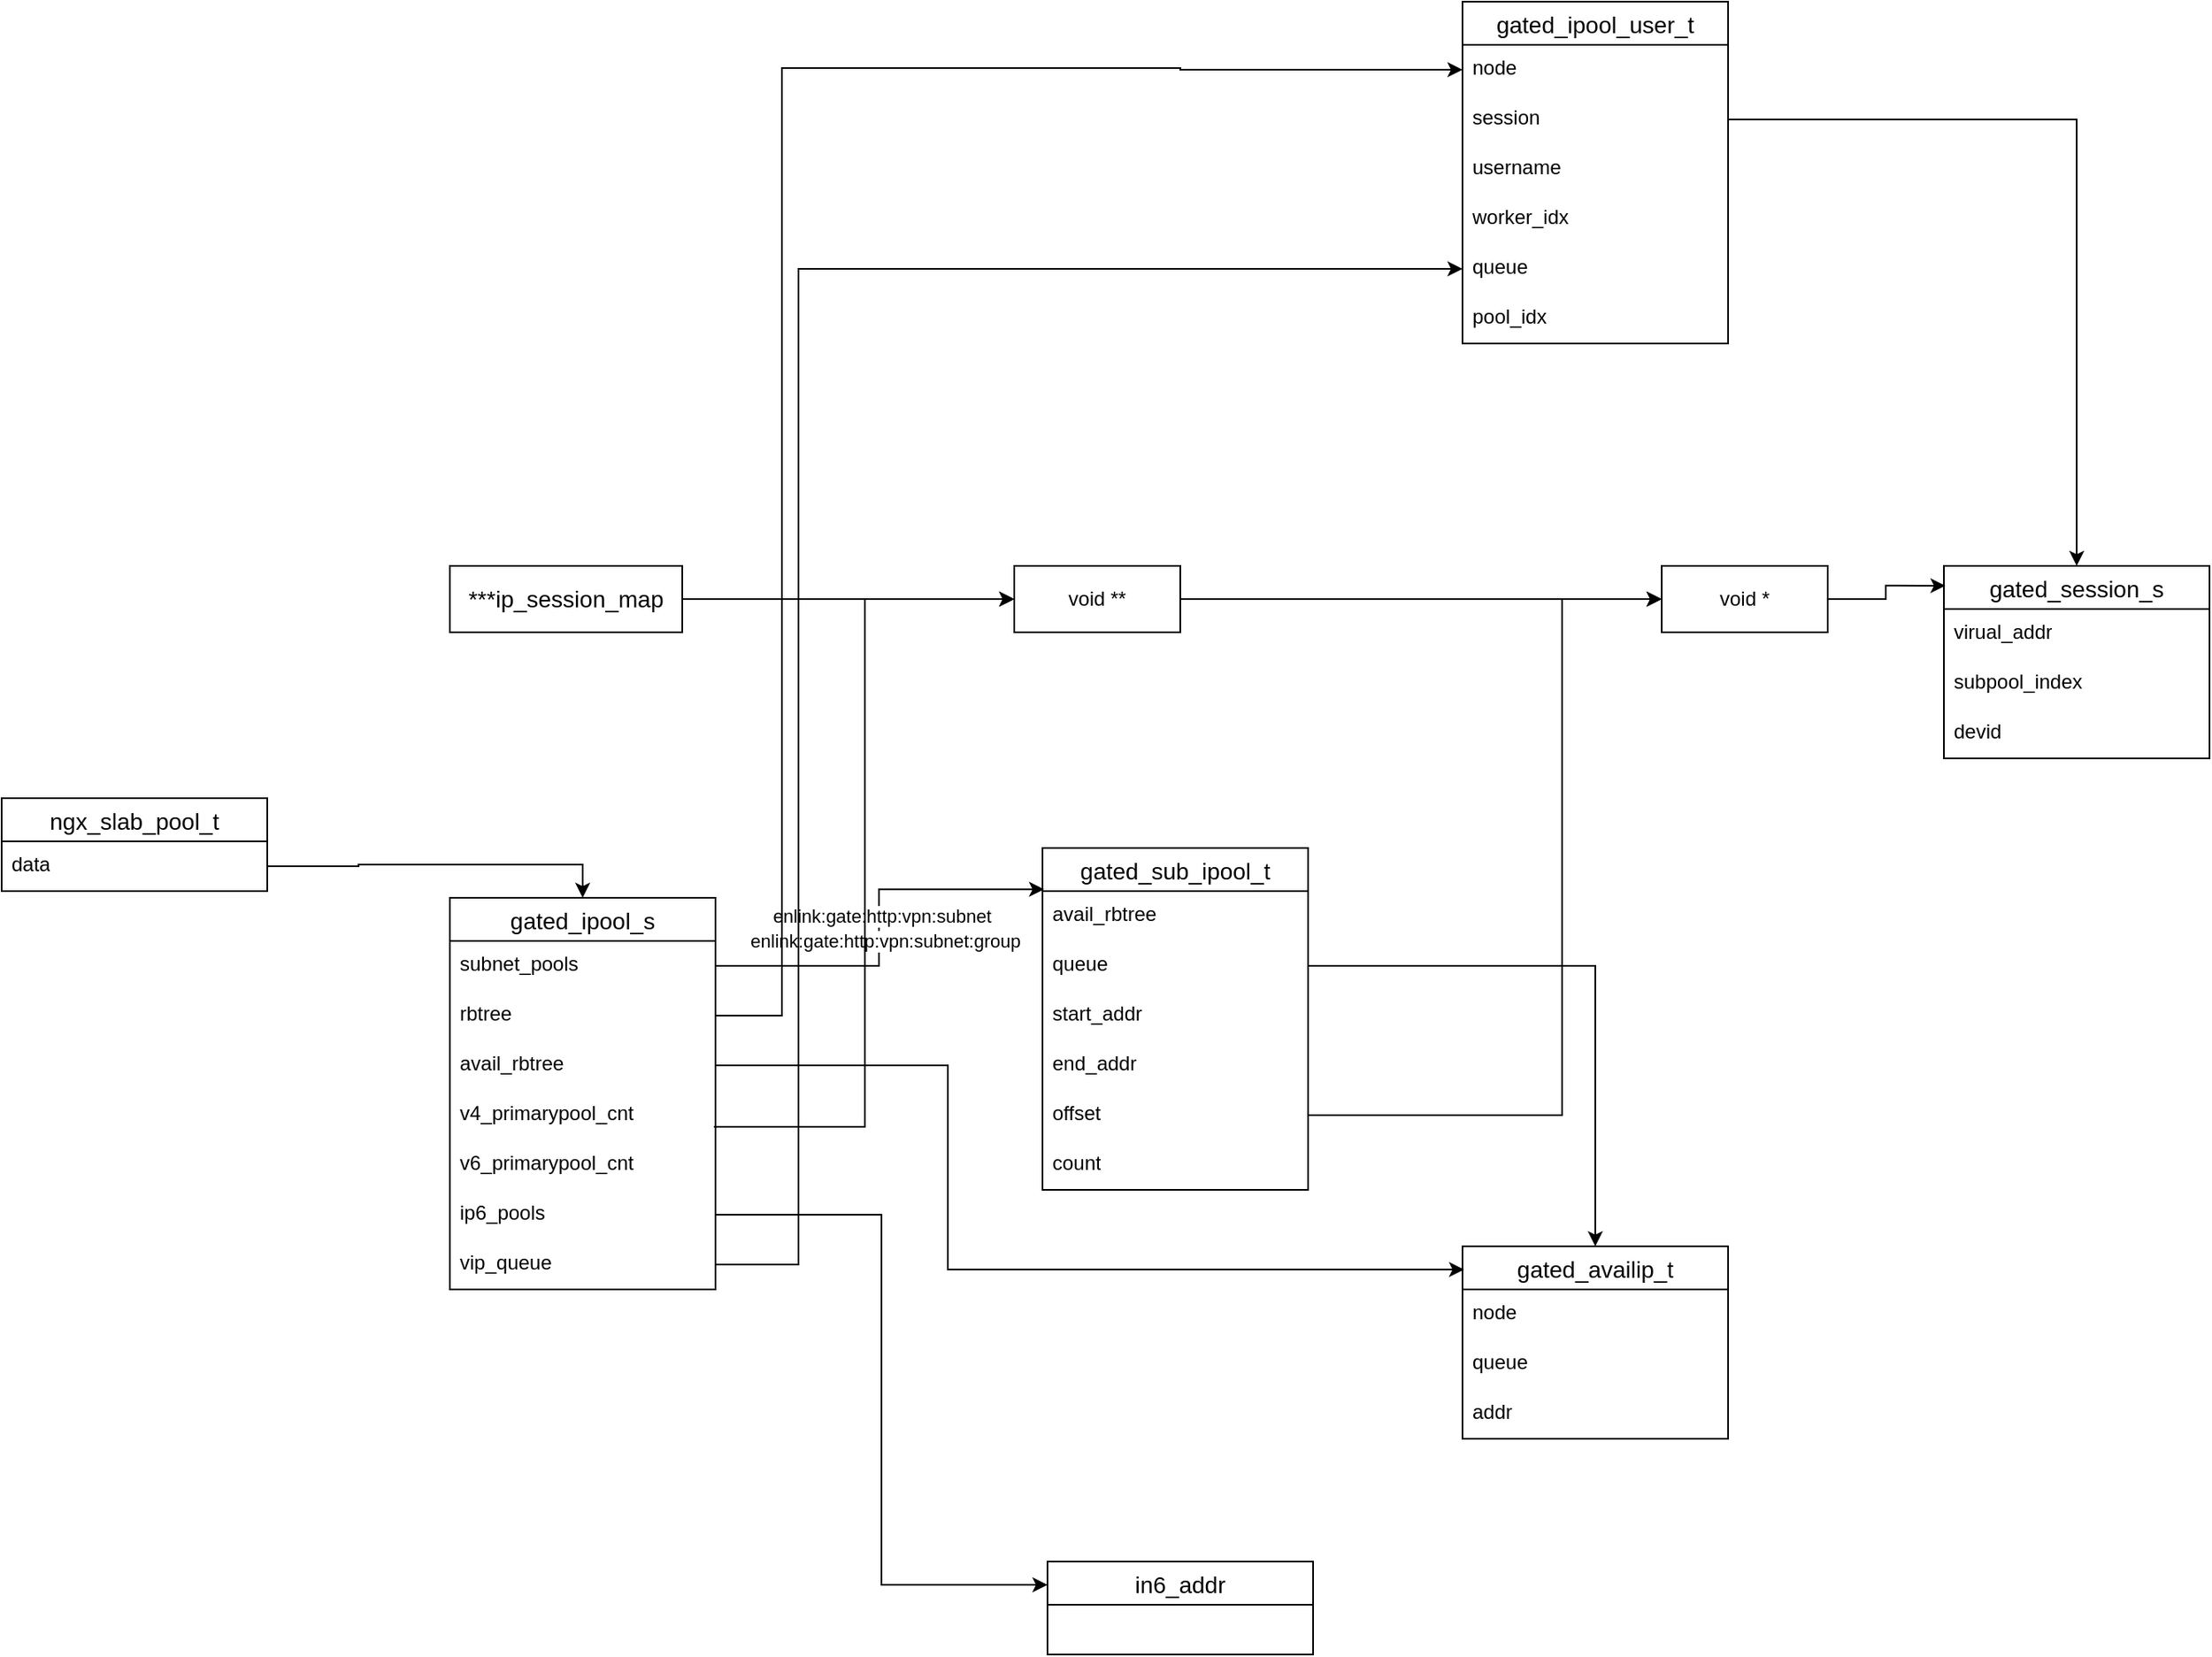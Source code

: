 <mxfile version="24.7.17">
  <diagram name="第 1 页" id="hxwQuhTdLq9RxRS_4-QQ">
    <mxGraphModel dx="1434" dy="1907" grid="1" gridSize="10" guides="1" tooltips="1" connect="1" arrows="1" fold="1" page="1" pageScale="1" pageWidth="827" pageHeight="1169" math="0" shadow="0">
      <root>
        <mxCell id="0" />
        <mxCell id="1" parent="0" />
        <mxCell id="ahFYld43kp6xVh79h3Dh-58" value="gated_session_s" style="swimlane;fontStyle=0;childLayout=stackLayout;horizontal=1;startSize=26;horizontalStack=0;resizeParent=1;resizeParentMax=0;resizeLast=0;collapsible=1;marginBottom=0;align=center;fontSize=14;" vertex="1" parent="1">
          <mxGeometry x="1220" y="40" width="160" height="116" as="geometry" />
        </mxCell>
        <mxCell id="ahFYld43kp6xVh79h3Dh-59" value="virual_addr" style="text;strokeColor=none;fillColor=none;spacingLeft=4;spacingRight=4;overflow=hidden;rotatable=0;points=[[0,0.5],[1,0.5]];portConstraint=eastwest;fontSize=12;whiteSpace=wrap;html=1;" vertex="1" parent="ahFYld43kp6xVh79h3Dh-58">
          <mxGeometry y="26" width="160" height="30" as="geometry" />
        </mxCell>
        <mxCell id="ahFYld43kp6xVh79h3Dh-60" value="subpool_index" style="text;strokeColor=none;fillColor=none;spacingLeft=4;spacingRight=4;overflow=hidden;rotatable=0;points=[[0,0.5],[1,0.5]];portConstraint=eastwest;fontSize=12;whiteSpace=wrap;html=1;" vertex="1" parent="ahFYld43kp6xVh79h3Dh-58">
          <mxGeometry y="56" width="160" height="30" as="geometry" />
        </mxCell>
        <mxCell id="ahFYld43kp6xVh79h3Dh-61" value="devid" style="text;strokeColor=none;fillColor=none;spacingLeft=4;spacingRight=4;overflow=hidden;rotatable=0;points=[[0,0.5],[1,0.5]];portConstraint=eastwest;fontSize=12;whiteSpace=wrap;html=1;" vertex="1" parent="ahFYld43kp6xVh79h3Dh-58">
          <mxGeometry y="86" width="160" height="30" as="geometry" />
        </mxCell>
        <mxCell id="ahFYld43kp6xVh79h3Dh-63" value="ngx_slab_pool_t" style="swimlane;fontStyle=0;childLayout=stackLayout;horizontal=1;startSize=26;horizontalStack=0;resizeParent=1;resizeParentMax=0;resizeLast=0;collapsible=1;marginBottom=0;align=center;fontSize=14;" vertex="1" parent="1">
          <mxGeometry x="50" y="180" width="160" height="56" as="geometry" />
        </mxCell>
        <mxCell id="ahFYld43kp6xVh79h3Dh-64" value="data" style="text;strokeColor=none;fillColor=none;spacingLeft=4;spacingRight=4;overflow=hidden;rotatable=0;points=[[0,0.5],[1,0.5]];portConstraint=eastwest;fontSize=12;whiteSpace=wrap;html=1;" vertex="1" parent="ahFYld43kp6xVh79h3Dh-63">
          <mxGeometry y="26" width="160" height="30" as="geometry" />
        </mxCell>
        <mxCell id="ahFYld43kp6xVh79h3Dh-67" value="gated_ipool_s" style="swimlane;fontStyle=0;childLayout=stackLayout;horizontal=1;startSize=26;horizontalStack=0;resizeParent=1;resizeParentMax=0;resizeLast=0;collapsible=1;marginBottom=0;align=center;fontSize=14;" vertex="1" parent="1">
          <mxGeometry x="320" y="240" width="160" height="236" as="geometry" />
        </mxCell>
        <mxCell id="ahFYld43kp6xVh79h3Dh-68" value="subnet_pools" style="text;strokeColor=none;fillColor=none;spacingLeft=4;spacingRight=4;overflow=hidden;rotatable=0;points=[[0,0.5],[1,0.5]];portConstraint=eastwest;fontSize=12;whiteSpace=wrap;html=1;" vertex="1" parent="ahFYld43kp6xVh79h3Dh-67">
          <mxGeometry y="26" width="160" height="30" as="geometry" />
        </mxCell>
        <mxCell id="ahFYld43kp6xVh79h3Dh-69" value="rbtree" style="text;strokeColor=none;fillColor=none;spacingLeft=4;spacingRight=4;overflow=hidden;rotatable=0;points=[[0,0.5],[1,0.5]];portConstraint=eastwest;fontSize=12;whiteSpace=wrap;html=1;" vertex="1" parent="ahFYld43kp6xVh79h3Dh-67">
          <mxGeometry y="56" width="160" height="30" as="geometry" />
        </mxCell>
        <mxCell id="ahFYld43kp6xVh79h3Dh-70" value="avail_rbtree" style="text;strokeColor=none;fillColor=none;spacingLeft=4;spacingRight=4;overflow=hidden;rotatable=0;points=[[0,0.5],[1,0.5]];portConstraint=eastwest;fontSize=12;whiteSpace=wrap;html=1;" vertex="1" parent="ahFYld43kp6xVh79h3Dh-67">
          <mxGeometry y="86" width="160" height="30" as="geometry" />
        </mxCell>
        <mxCell id="ahFYld43kp6xVh79h3Dh-71" value="v4_primarypool_cnt" style="text;strokeColor=none;fillColor=none;spacingLeft=4;spacingRight=4;overflow=hidden;rotatable=0;points=[[0,0.5],[1,0.5]];portConstraint=eastwest;fontSize=12;whiteSpace=wrap;html=1;" vertex="1" parent="ahFYld43kp6xVh79h3Dh-67">
          <mxGeometry y="116" width="160" height="30" as="geometry" />
        </mxCell>
        <mxCell id="ahFYld43kp6xVh79h3Dh-72" value="v6_primarypool_cnt" style="text;strokeColor=none;fillColor=none;spacingLeft=4;spacingRight=4;overflow=hidden;rotatable=0;points=[[0,0.5],[1,0.5]];portConstraint=eastwest;fontSize=12;whiteSpace=wrap;html=1;" vertex="1" parent="ahFYld43kp6xVh79h3Dh-67">
          <mxGeometry y="146" width="160" height="30" as="geometry" />
        </mxCell>
        <mxCell id="ahFYld43kp6xVh79h3Dh-73" value="ip6_pools" style="text;strokeColor=none;fillColor=none;spacingLeft=4;spacingRight=4;overflow=hidden;rotatable=0;points=[[0,0.5],[1,0.5]];portConstraint=eastwest;fontSize=12;whiteSpace=wrap;html=1;" vertex="1" parent="ahFYld43kp6xVh79h3Dh-67">
          <mxGeometry y="176" width="160" height="30" as="geometry" />
        </mxCell>
        <mxCell id="ahFYld43kp6xVh79h3Dh-74" value="vip_queue" style="text;strokeColor=none;fillColor=none;spacingLeft=4;spacingRight=4;overflow=hidden;rotatable=0;points=[[0,0.5],[1,0.5]];portConstraint=eastwest;fontSize=12;whiteSpace=wrap;html=1;" vertex="1" parent="ahFYld43kp6xVh79h3Dh-67">
          <mxGeometry y="206" width="160" height="30" as="geometry" />
        </mxCell>
        <mxCell id="ahFYld43kp6xVh79h3Dh-75" value="" style="edgeStyle=orthogonalEdgeStyle;rounded=0;orthogonalLoop=1;jettySize=auto;html=1;entryX=0.5;entryY=0;entryDx=0;entryDy=0;" edge="1" parent="1" source="ahFYld43kp6xVh79h3Dh-64" target="ahFYld43kp6xVh79h3Dh-67">
          <mxGeometry relative="1" as="geometry" />
        </mxCell>
        <mxCell id="ahFYld43kp6xVh79h3Dh-76" value="gated_sub_ipool_t" style="swimlane;fontStyle=0;childLayout=stackLayout;horizontal=1;startSize=26;horizontalStack=0;resizeParent=1;resizeParentMax=0;resizeLast=0;collapsible=1;marginBottom=0;align=center;fontSize=14;" vertex="1" parent="1">
          <mxGeometry x="677" y="210" width="160" height="206" as="geometry" />
        </mxCell>
        <mxCell id="ahFYld43kp6xVh79h3Dh-77" value="avail_rbtree" style="text;strokeColor=none;fillColor=none;spacingLeft=4;spacingRight=4;overflow=hidden;rotatable=0;points=[[0,0.5],[1,0.5]];portConstraint=eastwest;fontSize=12;whiteSpace=wrap;html=1;" vertex="1" parent="ahFYld43kp6xVh79h3Dh-76">
          <mxGeometry y="26" width="160" height="30" as="geometry" />
        </mxCell>
        <mxCell id="ahFYld43kp6xVh79h3Dh-78" value="queue" style="text;strokeColor=none;fillColor=none;spacingLeft=4;spacingRight=4;overflow=hidden;rotatable=0;points=[[0,0.5],[1,0.5]];portConstraint=eastwest;fontSize=12;whiteSpace=wrap;html=1;" vertex="1" parent="ahFYld43kp6xVh79h3Dh-76">
          <mxGeometry y="56" width="160" height="30" as="geometry" />
        </mxCell>
        <mxCell id="ahFYld43kp6xVh79h3Dh-79" value="start_addr" style="text;strokeColor=none;fillColor=none;spacingLeft=4;spacingRight=4;overflow=hidden;rotatable=0;points=[[0,0.5],[1,0.5]];portConstraint=eastwest;fontSize=12;whiteSpace=wrap;html=1;" vertex="1" parent="ahFYld43kp6xVh79h3Dh-76">
          <mxGeometry y="86" width="160" height="30" as="geometry" />
        </mxCell>
        <mxCell id="ahFYld43kp6xVh79h3Dh-80" value="end_addr" style="text;strokeColor=none;fillColor=none;spacingLeft=4;spacingRight=4;overflow=hidden;rotatable=0;points=[[0,0.5],[1,0.5]];portConstraint=eastwest;fontSize=12;whiteSpace=wrap;html=1;" vertex="1" parent="ahFYld43kp6xVh79h3Dh-76">
          <mxGeometry y="116" width="160" height="30" as="geometry" />
        </mxCell>
        <mxCell id="ahFYld43kp6xVh79h3Dh-81" value="offset" style="text;strokeColor=none;fillColor=none;spacingLeft=4;spacingRight=4;overflow=hidden;rotatable=0;points=[[0,0.5],[1,0.5]];portConstraint=eastwest;fontSize=12;whiteSpace=wrap;html=1;" vertex="1" parent="ahFYld43kp6xVh79h3Dh-76">
          <mxGeometry y="146" width="160" height="30" as="geometry" />
        </mxCell>
        <mxCell id="ahFYld43kp6xVh79h3Dh-82" value="count" style="text;strokeColor=none;fillColor=none;spacingLeft=4;spacingRight=4;overflow=hidden;rotatable=0;points=[[0,0.5],[1,0.5]];portConstraint=eastwest;fontSize=12;whiteSpace=wrap;html=1;" vertex="1" parent="ahFYld43kp6xVh79h3Dh-76">
          <mxGeometry y="176" width="160" height="30" as="geometry" />
        </mxCell>
        <mxCell id="ahFYld43kp6xVh79h3Dh-83" value="" style="edgeStyle=orthogonalEdgeStyle;rounded=0;orthogonalLoop=1;jettySize=auto;html=1;entryX=0.006;entryY=0.121;entryDx=0;entryDy=0;entryPerimeter=0;" edge="1" parent="1" source="ahFYld43kp6xVh79h3Dh-68" target="ahFYld43kp6xVh79h3Dh-76">
          <mxGeometry relative="1" as="geometry" />
        </mxCell>
        <mxCell id="ahFYld43kp6xVh79h3Dh-84" value="enlink:gate:http:vpn:subnet" style="edgeLabel;html=1;align=center;verticalAlign=middle;resizable=0;points=[];" vertex="1" connectable="0" parent="ahFYld43kp6xVh79h3Dh-83">
          <mxGeometry x="0.051" y="-1" relative="1" as="geometry">
            <mxPoint as="offset" />
          </mxGeometry>
        </mxCell>
        <mxCell id="ahFYld43kp6xVh79h3Dh-85" value="enlink:gate:http:vpn:subnet:group" style="edgeLabel;html=1;align=center;verticalAlign=middle;resizable=0;points=[];" vertex="1" connectable="0" parent="ahFYld43kp6xVh79h3Dh-83">
          <mxGeometry x="-0.067" y="-3" relative="1" as="geometry">
            <mxPoint as="offset" />
          </mxGeometry>
        </mxCell>
        <mxCell id="ahFYld43kp6xVh79h3Dh-86" value="in6_addr" style="swimlane;fontStyle=0;childLayout=stackLayout;horizontal=1;startSize=26;horizontalStack=0;resizeParent=1;resizeParentMax=0;resizeLast=0;collapsible=1;marginBottom=0;align=center;fontSize=14;" vertex="1" parent="1">
          <mxGeometry x="680" y="640" width="160" height="56" as="geometry" />
        </mxCell>
        <mxCell id="ahFYld43kp6xVh79h3Dh-90" value="" style="edgeStyle=orthogonalEdgeStyle;rounded=0;orthogonalLoop=1;jettySize=auto;html=1;entryX=0;entryY=0.25;entryDx=0;entryDy=0;" edge="1" parent="1" source="ahFYld43kp6xVh79h3Dh-73" target="ahFYld43kp6xVh79h3Dh-86">
          <mxGeometry relative="1" as="geometry" />
        </mxCell>
        <mxCell id="ahFYld43kp6xVh79h3Dh-91" value="" style="edgeStyle=orthogonalEdgeStyle;rounded=0;orthogonalLoop=1;jettySize=auto;html=1;" edge="1" parent="1" source="ahFYld43kp6xVh79h3Dh-92" target="ahFYld43kp6xVh79h3Dh-94">
          <mxGeometry relative="1" as="geometry" />
        </mxCell>
        <mxCell id="ahFYld43kp6xVh79h3Dh-92" value="&lt;span style=&quot;font-size: 14px; text-wrap: nowrap;&quot;&gt;***ip_session_map&lt;/span&gt;" style="whiteSpace=wrap;html=1;align=center;" vertex="1" parent="1">
          <mxGeometry x="320" y="40" width="140" height="40" as="geometry" />
        </mxCell>
        <mxCell id="ahFYld43kp6xVh79h3Dh-93" value="" style="edgeStyle=orthogonalEdgeStyle;rounded=0;orthogonalLoop=1;jettySize=auto;html=1;" edge="1" parent="1" source="ahFYld43kp6xVh79h3Dh-94" target="ahFYld43kp6xVh79h3Dh-96">
          <mxGeometry relative="1" as="geometry" />
        </mxCell>
        <mxCell id="ahFYld43kp6xVh79h3Dh-94" value="void **" style="whiteSpace=wrap;html=1;align=center;" vertex="1" parent="1">
          <mxGeometry x="660" y="40" width="100" height="40" as="geometry" />
        </mxCell>
        <mxCell id="ahFYld43kp6xVh79h3Dh-95" value="" style="edgeStyle=orthogonalEdgeStyle;rounded=0;orthogonalLoop=1;jettySize=auto;html=1;entryX=0.006;entryY=0.103;entryDx=0;entryDy=0;entryPerimeter=0;" edge="1" parent="1" source="ahFYld43kp6xVh79h3Dh-96" target="ahFYld43kp6xVh79h3Dh-58">
          <mxGeometry relative="1" as="geometry" />
        </mxCell>
        <mxCell id="ahFYld43kp6xVh79h3Dh-96" value="void *" style="whiteSpace=wrap;html=1;align=center;" vertex="1" parent="1">
          <mxGeometry x="1050" y="40" width="100" height="40" as="geometry" />
        </mxCell>
        <mxCell id="ahFYld43kp6xVh79h3Dh-97" value="" style="edgeStyle=orthogonalEdgeStyle;rounded=0;orthogonalLoop=1;jettySize=auto;html=1;exitX=1;exitY=0.5;exitDx=0;exitDy=0;entryX=0;entryY=0.5;entryDx=0;entryDy=0;" edge="1" parent="1" source="ahFYld43kp6xVh79h3Dh-82" target="ahFYld43kp6xVh79h3Dh-96">
          <mxGeometry relative="1" as="geometry">
            <mxPoint x="500" y="201" as="sourcePoint" />
            <mxPoint x="840" y="30" as="targetPoint" />
            <Array as="points">
              <mxPoint x="990" y="371" />
              <mxPoint x="990" y="60" />
            </Array>
          </mxGeometry>
        </mxCell>
        <mxCell id="ahFYld43kp6xVh79h3Dh-98" value="" style="edgeStyle=orthogonalEdgeStyle;rounded=0;orthogonalLoop=1;jettySize=auto;html=1;entryX=0;entryY=0.5;entryDx=0;entryDy=0;exitX=0.994;exitY=0.733;exitDx=0;exitDy=0;exitPerimeter=0;" edge="1" parent="1" source="ahFYld43kp6xVh79h3Dh-71" target="ahFYld43kp6xVh79h3Dh-94">
          <mxGeometry relative="1" as="geometry">
            <mxPoint x="220" y="231" as="sourcePoint" />
            <mxPoint x="410" y="250" as="targetPoint" />
            <Array as="points">
              <mxPoint x="570" y="378" />
              <mxPoint x="570" y="60" />
            </Array>
          </mxGeometry>
        </mxCell>
        <mxCell id="ahFYld43kp6xVh79h3Dh-99" value="gated_availip_t" style="swimlane;fontStyle=0;childLayout=stackLayout;horizontal=1;startSize=26;horizontalStack=0;resizeParent=1;resizeParentMax=0;resizeLast=0;collapsible=1;marginBottom=0;align=center;fontSize=14;" vertex="1" parent="1">
          <mxGeometry x="930" y="450" width="160" height="116" as="geometry" />
        </mxCell>
        <mxCell id="ahFYld43kp6xVh79h3Dh-100" value="node" style="text;strokeColor=none;fillColor=none;spacingLeft=4;spacingRight=4;overflow=hidden;rotatable=0;points=[[0,0.5],[1,0.5]];portConstraint=eastwest;fontSize=12;whiteSpace=wrap;html=1;" vertex="1" parent="ahFYld43kp6xVh79h3Dh-99">
          <mxGeometry y="26" width="160" height="30" as="geometry" />
        </mxCell>
        <mxCell id="ahFYld43kp6xVh79h3Dh-101" value="queue" style="text;strokeColor=none;fillColor=none;spacingLeft=4;spacingRight=4;overflow=hidden;rotatable=0;points=[[0,0.5],[1,0.5]];portConstraint=eastwest;fontSize=12;whiteSpace=wrap;html=1;" vertex="1" parent="ahFYld43kp6xVh79h3Dh-99">
          <mxGeometry y="56" width="160" height="30" as="geometry" />
        </mxCell>
        <mxCell id="ahFYld43kp6xVh79h3Dh-102" value="addr" style="text;strokeColor=none;fillColor=none;spacingLeft=4;spacingRight=4;overflow=hidden;rotatable=0;points=[[0,0.5],[1,0.5]];portConstraint=eastwest;fontSize=12;whiteSpace=wrap;html=1;" vertex="1" parent="ahFYld43kp6xVh79h3Dh-99">
          <mxGeometry y="86" width="160" height="30" as="geometry" />
        </mxCell>
        <mxCell id="ahFYld43kp6xVh79h3Dh-103" value="" style="edgeStyle=orthogonalEdgeStyle;rounded=0;orthogonalLoop=1;jettySize=auto;html=1;entryX=0.006;entryY=0.121;entryDx=0;entryDy=0;exitX=1;exitY=0.5;exitDx=0;exitDy=0;entryPerimeter=0;" edge="1" parent="1" source="ahFYld43kp6xVh79h3Dh-70" target="ahFYld43kp6xVh79h3Dh-99">
          <mxGeometry relative="1" as="geometry">
            <mxPoint x="220" y="231" as="sourcePoint" />
            <mxPoint x="410" y="250" as="targetPoint" />
            <Array as="points">
              <mxPoint x="620" y="341" />
              <mxPoint x="620" y="464" />
            </Array>
          </mxGeometry>
        </mxCell>
        <mxCell id="ahFYld43kp6xVh79h3Dh-104" value="gated_ipool_user_t" style="swimlane;fontStyle=0;childLayout=stackLayout;horizontal=1;startSize=26;horizontalStack=0;resizeParent=1;resizeParentMax=0;resizeLast=0;collapsible=1;marginBottom=0;align=center;fontSize=14;" vertex="1" parent="1">
          <mxGeometry x="930" y="-300" width="160" height="206" as="geometry" />
        </mxCell>
        <mxCell id="ahFYld43kp6xVh79h3Dh-105" value="node" style="text;strokeColor=none;fillColor=none;spacingLeft=4;spacingRight=4;overflow=hidden;rotatable=0;points=[[0,0.5],[1,0.5]];portConstraint=eastwest;fontSize=12;whiteSpace=wrap;html=1;" vertex="1" parent="ahFYld43kp6xVh79h3Dh-104">
          <mxGeometry y="26" width="160" height="30" as="geometry" />
        </mxCell>
        <mxCell id="ahFYld43kp6xVh79h3Dh-106" value="session" style="text;strokeColor=none;fillColor=none;spacingLeft=4;spacingRight=4;overflow=hidden;rotatable=0;points=[[0,0.5],[1,0.5]];portConstraint=eastwest;fontSize=12;whiteSpace=wrap;html=1;" vertex="1" parent="ahFYld43kp6xVh79h3Dh-104">
          <mxGeometry y="56" width="160" height="30" as="geometry" />
        </mxCell>
        <mxCell id="ahFYld43kp6xVh79h3Dh-107" value="username" style="text;strokeColor=none;fillColor=none;spacingLeft=4;spacingRight=4;overflow=hidden;rotatable=0;points=[[0,0.5],[1,0.5]];portConstraint=eastwest;fontSize=12;whiteSpace=wrap;html=1;" vertex="1" parent="ahFYld43kp6xVh79h3Dh-104">
          <mxGeometry y="86" width="160" height="30" as="geometry" />
        </mxCell>
        <mxCell id="ahFYld43kp6xVh79h3Dh-108" value="worker_idx" style="text;strokeColor=none;fillColor=none;spacingLeft=4;spacingRight=4;overflow=hidden;rotatable=0;points=[[0,0.5],[1,0.5]];portConstraint=eastwest;fontSize=12;whiteSpace=wrap;html=1;" vertex="1" parent="ahFYld43kp6xVh79h3Dh-104">
          <mxGeometry y="116" width="160" height="30" as="geometry" />
        </mxCell>
        <mxCell id="ahFYld43kp6xVh79h3Dh-109" value="queue" style="text;strokeColor=none;fillColor=none;spacingLeft=4;spacingRight=4;overflow=hidden;rotatable=0;points=[[0,0.5],[1,0.5]];portConstraint=eastwest;fontSize=12;whiteSpace=wrap;html=1;" vertex="1" parent="ahFYld43kp6xVh79h3Dh-104">
          <mxGeometry y="146" width="160" height="30" as="geometry" />
        </mxCell>
        <mxCell id="ahFYld43kp6xVh79h3Dh-110" value="pool_idx" style="text;strokeColor=none;fillColor=none;spacingLeft=4;spacingRight=4;overflow=hidden;rotatable=0;points=[[0,0.5],[1,0.5]];portConstraint=eastwest;fontSize=12;whiteSpace=wrap;html=1;" vertex="1" parent="ahFYld43kp6xVh79h3Dh-104">
          <mxGeometry y="176" width="160" height="30" as="geometry" />
        </mxCell>
        <mxCell id="ahFYld43kp6xVh79h3Dh-111" value="" style="edgeStyle=orthogonalEdgeStyle;rounded=0;orthogonalLoop=1;jettySize=auto;html=1;entryX=0.5;entryY=0;entryDx=0;entryDy=0;exitX=1;exitY=0.5;exitDx=0;exitDy=0;" edge="1" parent="1" source="ahFYld43kp6xVh79h3Dh-106" target="ahFYld43kp6xVh79h3Dh-58">
          <mxGeometry relative="1" as="geometry">
            <mxPoint x="220" y="231" as="sourcePoint" />
            <mxPoint x="410" y="250" as="targetPoint" />
          </mxGeometry>
        </mxCell>
        <mxCell id="ahFYld43kp6xVh79h3Dh-112" value="" style="edgeStyle=orthogonalEdgeStyle;rounded=0;orthogonalLoop=1;jettySize=auto;html=1;exitX=1;exitY=0.5;exitDx=0;exitDy=0;entryX=0;entryY=0.5;entryDx=0;entryDy=0;" edge="1" parent="1" source="ahFYld43kp6xVh79h3Dh-69" target="ahFYld43kp6xVh79h3Dh-105">
          <mxGeometry relative="1" as="geometry">
            <mxPoint x="220" y="231" as="sourcePoint" />
            <mxPoint x="840" y="-210" as="targetPoint" />
            <Array as="points">
              <mxPoint x="520" y="311" />
              <mxPoint x="520" y="-260" />
              <mxPoint x="760" y="-260" />
              <mxPoint x="760" y="-259" />
            </Array>
          </mxGeometry>
        </mxCell>
        <mxCell id="ahFYld43kp6xVh79h3Dh-113" value="" style="edgeStyle=orthogonalEdgeStyle;rounded=0;orthogonalLoop=1;jettySize=auto;html=1;exitX=1;exitY=0.5;exitDx=0;exitDy=0;entryX=0;entryY=0.5;entryDx=0;entryDy=0;" edge="1" parent="1" source="ahFYld43kp6xVh79h3Dh-74" target="ahFYld43kp6xVh79h3Dh-109">
          <mxGeometry relative="1" as="geometry">
            <mxPoint x="490" y="321" as="sourcePoint" />
            <mxPoint x="940" y="-249" as="targetPoint" />
            <Array as="points">
              <mxPoint x="530" y="461" />
              <mxPoint x="530" y="-139" />
            </Array>
          </mxGeometry>
        </mxCell>
        <mxCell id="ahFYld43kp6xVh79h3Dh-114" value="" style="edgeStyle=orthogonalEdgeStyle;rounded=0;orthogonalLoop=1;jettySize=auto;html=1;exitX=1;exitY=0.5;exitDx=0;exitDy=0;entryX=0.5;entryY=0;entryDx=0;entryDy=0;" edge="1" parent="1" source="ahFYld43kp6xVh79h3Dh-78" target="ahFYld43kp6xVh79h3Dh-99">
          <mxGeometry relative="1" as="geometry">
            <mxPoint x="920" y="231" as="sourcePoint" />
            <mxPoint x="1070" y="420" as="targetPoint" />
            <Array as="points">
              <mxPoint x="1010" y="281" />
            </Array>
          </mxGeometry>
        </mxCell>
      </root>
    </mxGraphModel>
  </diagram>
</mxfile>
